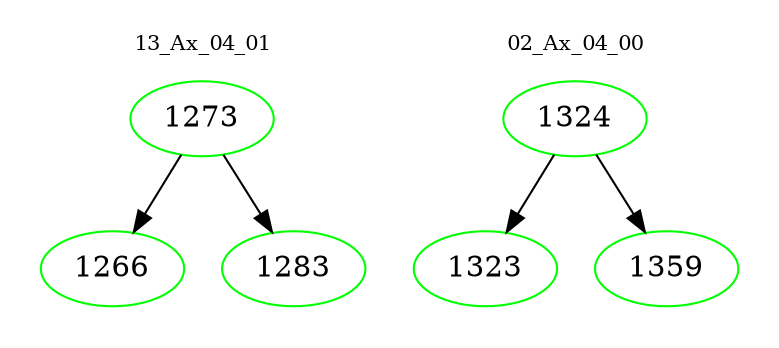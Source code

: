 digraph{
subgraph cluster_0 {
color = white
label = "13_Ax_04_01";
fontsize=10;
T0_1273 [label="1273", color="green"]
T0_1273 -> T0_1266 [color="black"]
T0_1266 [label="1266", color="green"]
T0_1273 -> T0_1283 [color="black"]
T0_1283 [label="1283", color="green"]
}
subgraph cluster_1 {
color = white
label = "02_Ax_04_00";
fontsize=10;
T1_1324 [label="1324", color="green"]
T1_1324 -> T1_1323 [color="black"]
T1_1323 [label="1323", color="green"]
T1_1324 -> T1_1359 [color="black"]
T1_1359 [label="1359", color="green"]
}
}
